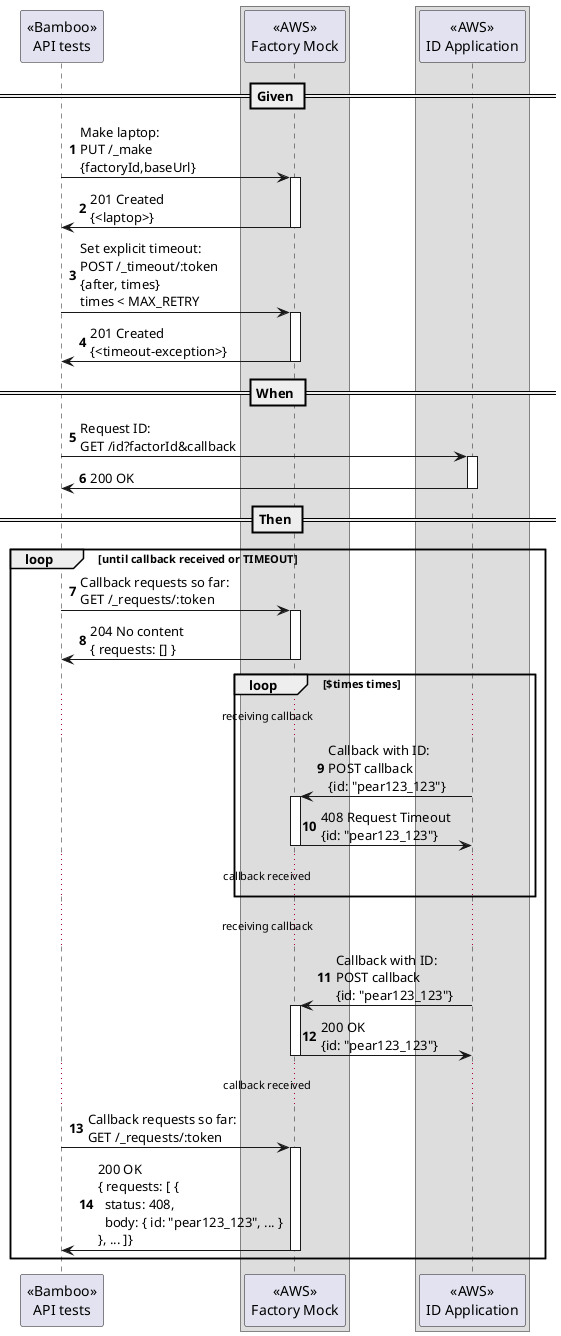 @startuml Negative / Timeout
box
participant "<<AWS>>\nID Application" as ID order 30
end box

participant "<<Bamboo>>\nAPI tests" as API order 10

box
participant "<<AWS>>\nFactory Mock" as Factory order 20
end box

autonumber

== Given ==

API -> Factory : Make laptop:\nPUT /_make\n{factoryId,baseUrl}
activate Factory
Factory -> API : 201 Created\n{<laptop>}
deactivate Factory

API -> Factory : Set explicit timeout:\nPOST /_timeout/:token\n{after, times}\ntimes < MAX_RETRY
activate Factory
Factory -> API : 201 Created\n{<timeout-exception>}
deactivate Factory

== When ==

API -> ID : Request ID:\nGET /id?factorId&callback
activate ID
ID -> API : 200 OK
deactivate ID

== Then ==

loop until callback received or TIMEOUT
    API -> Factory : Callback requests so far:\nGET /_requests/:token
    activate Factory
    Factory -> API : 204 No content\n{ requests: [] }
    deactivate Factory

    loop $times times
        ...receiving callback...
        {start} ID -> Factory : Callback with ID:\nPOST callback\n{id: "pear123_123"}
        activate Factory
        {end} Factory -> ID : 408 Request Timeout\n{id: "pear123_123"}
        deactivate Factory
        {start} <-> {end} : after ms
        ...callback received...
    end

    ...receiving callback...
    ID -> Factory : Callback with ID:\nPOST callback\n{id: "pear123_123"}
    activate Factory
    Factory -> ID : 200 OK\n{id: "pear123_123"}
    deactivate Factory
    ...callback received...

    API -> Factory : Callback requests so far:\nGET /_requests/:token
    activate Factory
    Factory -> API : 200 OK\n{ requests: [ {\n  status: 408,\n  body: { id: "pear123_123", ... }\n}, ... ]}
    deactivate Factory

end
@enduml